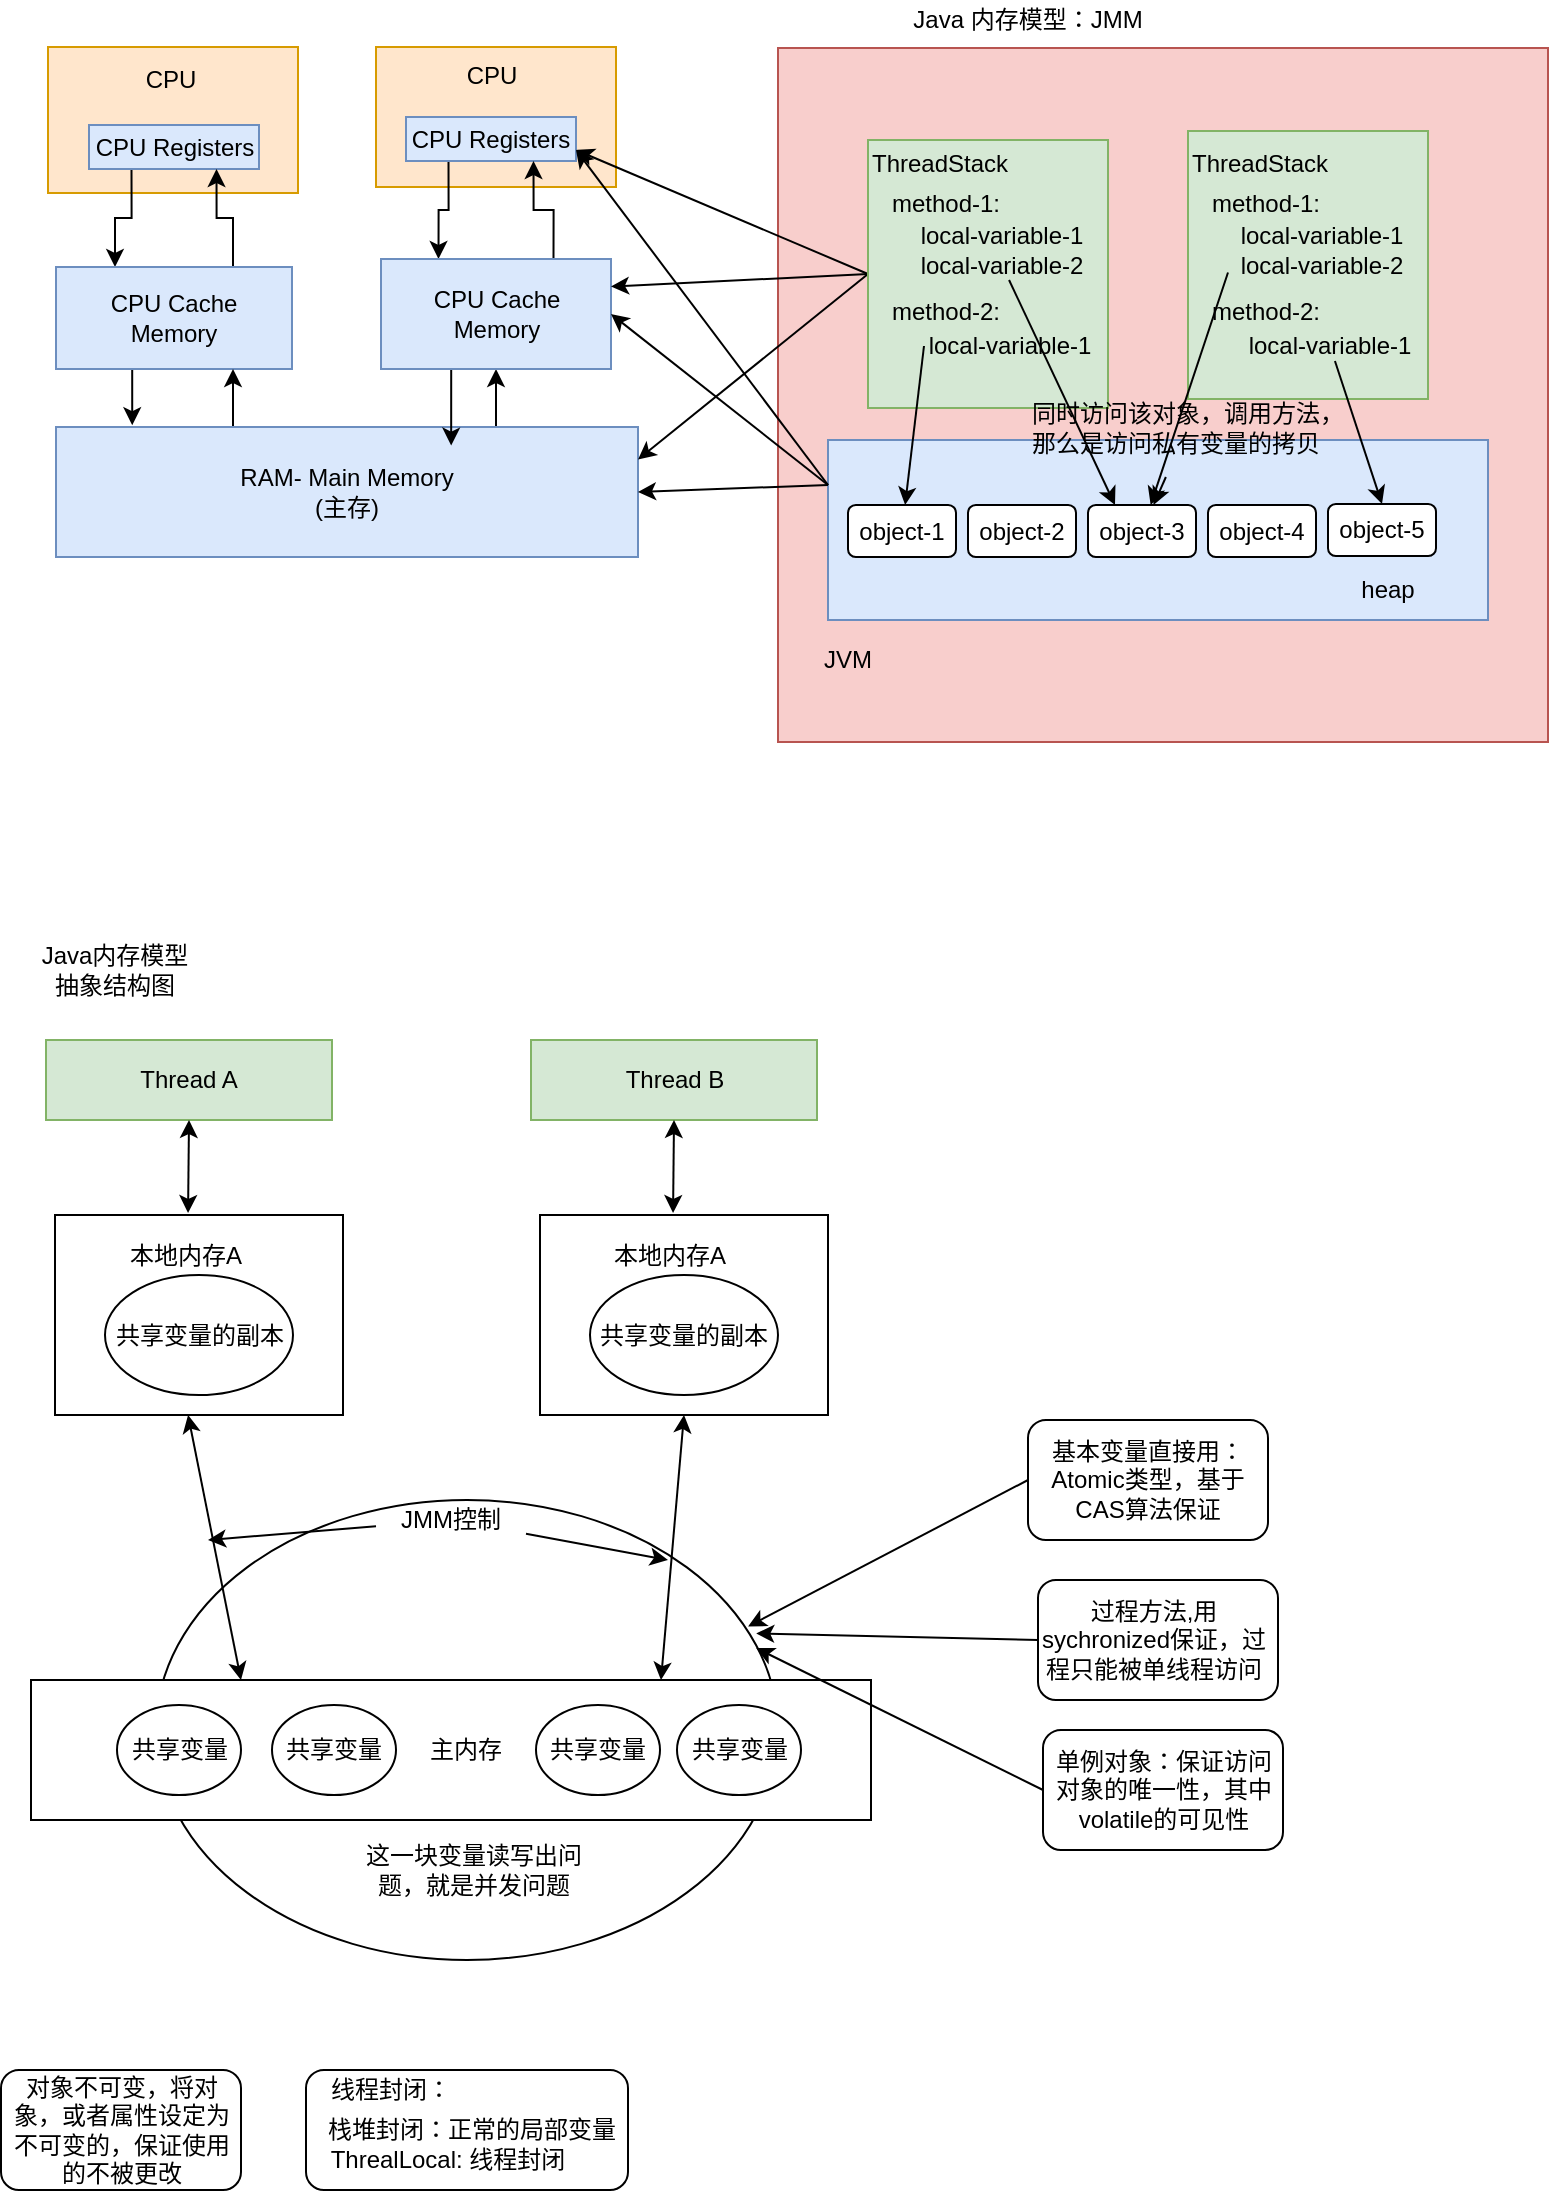 <mxfile version="13.5.4" type="device" pages="3"><diagram id="ILxC6_wEYAGkN3Qzh64Z" name="CPU和缓存"><mxGraphModel dx="1422" dy="846" grid="1" gridSize="10" guides="1" tooltips="1" connect="1" arrows="1" fold="1" page="1" pageScale="1" pageWidth="827" pageHeight="1169" math="0" shadow="0"><root><mxCell id="0"/><mxCell id="1" parent="0"/><mxCell id="q9u4zXfn57YhL3ntNb7U-37" value="" style="ellipse;whiteSpace=wrap;html=1;" parent="1" vertex="1"><mxGeometry x="114" y="760" width="311" height="230" as="geometry"/></mxCell><mxCell id="YYaNBqdhBjBN7z7zkRMa-2" value="" style="rounded=0;whiteSpace=wrap;html=1;fillColor=#f8cecc;strokeColor=#b85450;" parent="1" vertex="1"><mxGeometry x="425" y="34" width="385" height="347" as="geometry"/></mxCell><mxCell id="YYaNBqdhBjBN7z7zkRMa-3" value="" style="rounded=0;whiteSpace=wrap;html=1;fillColor=#ffe6cc;strokeColor=#d79b00;" parent="1" vertex="1"><mxGeometry x="60" y="33.5" width="125" height="73" as="geometry"/></mxCell><mxCell id="YYaNBqdhBjBN7z7zkRMa-4" value="CPU" style="text;html=1;strokeColor=none;fillColor=none;align=center;verticalAlign=middle;whiteSpace=wrap;rounded=0;direction=south;" parent="1" vertex="1"><mxGeometry x="109" y="30" width="25" height="40" as="geometry"/></mxCell><mxCell id="YYaNBqdhBjBN7z7zkRMa-5" style="edgeStyle=orthogonalEdgeStyle;rounded=0;orthogonalLoop=1;jettySize=auto;html=1;exitX=0.25;exitY=1;exitDx=0;exitDy=0;entryX=0.25;entryY=0;entryDx=0;entryDy=0;" parent="1" source="YYaNBqdhBjBN7z7zkRMa-6" target="YYaNBqdhBjBN7z7zkRMa-9" edge="1"><mxGeometry relative="1" as="geometry"/></mxCell><mxCell id="YYaNBqdhBjBN7z7zkRMa-6" value="CPU Registers" style="rounded=0;whiteSpace=wrap;html=1;fillColor=#dae8fc;strokeColor=#6c8ebf;" parent="1" vertex="1"><mxGeometry x="80.5" y="72.5" width="85" height="22" as="geometry"/></mxCell><mxCell id="YYaNBqdhBjBN7z7zkRMa-7" style="edgeStyle=orthogonalEdgeStyle;rounded=0;orthogonalLoop=1;jettySize=auto;html=1;exitX=0.75;exitY=0;exitDx=0;exitDy=0;entryX=0.75;entryY=1;entryDx=0;entryDy=0;" parent="1" source="YYaNBqdhBjBN7z7zkRMa-9" target="YYaNBqdhBjBN7z7zkRMa-6" edge="1"><mxGeometry relative="1" as="geometry"/></mxCell><mxCell id="YYaNBqdhBjBN7z7zkRMa-8" style="edgeStyle=orthogonalEdgeStyle;rounded=0;orthogonalLoop=1;jettySize=auto;html=1;exitX=0.25;exitY=1;exitDx=0;exitDy=0;entryX=0.131;entryY=-0.014;entryDx=0;entryDy=0;entryPerimeter=0;" parent="1" source="YYaNBqdhBjBN7z7zkRMa-9" target="YYaNBqdhBjBN7z7zkRMa-12" edge="1"><mxGeometry relative="1" as="geometry"/></mxCell><mxCell id="YYaNBqdhBjBN7z7zkRMa-9" value="CPU Cache&lt;br&gt;Memory" style="rounded=0;whiteSpace=wrap;html=1;fillColor=#dae8fc;strokeColor=#6c8ebf;" parent="1" vertex="1"><mxGeometry x="64" y="143.5" width="118" height="51" as="geometry"/></mxCell><mxCell id="YYaNBqdhBjBN7z7zkRMa-10" style="edgeStyle=orthogonalEdgeStyle;rounded=0;orthogonalLoop=1;jettySize=auto;html=1;exitX=0.25;exitY=0;exitDx=0;exitDy=0;entryX=0.75;entryY=1;entryDx=0;entryDy=0;" parent="1" source="YYaNBqdhBjBN7z7zkRMa-12" target="YYaNBqdhBjBN7z7zkRMa-9" edge="1"><mxGeometry relative="1" as="geometry"/></mxCell><mxCell id="YYaNBqdhBjBN7z7zkRMa-11" style="edgeStyle=orthogonalEdgeStyle;rounded=0;orthogonalLoop=1;jettySize=auto;html=1;exitX=0.75;exitY=0;exitDx=0;exitDy=0;entryX=0.5;entryY=1;entryDx=0;entryDy=0;" parent="1" source="YYaNBqdhBjBN7z7zkRMa-12" target="YYaNBqdhBjBN7z7zkRMa-19" edge="1"><mxGeometry relative="1" as="geometry"><mxPoint x="304" y="183.5" as="targetPoint"/></mxGeometry></mxCell><mxCell id="YYaNBqdhBjBN7z7zkRMa-12" value="RAM- Main Memory&lt;br&gt;(主存)" style="rounded=0;whiteSpace=wrap;html=1;fillColor=#dae8fc;strokeColor=#6c8ebf;" parent="1" vertex="1"><mxGeometry x="64" y="223.5" width="291" height="65" as="geometry"/></mxCell><mxCell id="YYaNBqdhBjBN7z7zkRMa-13" value="" style="rounded=0;whiteSpace=wrap;html=1;fillColor=#ffe6cc;strokeColor=#d79b00;" parent="1" vertex="1"><mxGeometry x="224" y="33.5" width="120" height="70" as="geometry"/></mxCell><mxCell id="YYaNBqdhBjBN7z7zkRMa-14" value="CPU" style="text;html=1;strokeColor=none;fillColor=none;align=center;verticalAlign=middle;whiteSpace=wrap;rounded=0;" parent="1" vertex="1"><mxGeometry x="261.5" y="35.5" width="40" height="25" as="geometry"/></mxCell><mxCell id="YYaNBqdhBjBN7z7zkRMa-15" style="edgeStyle=orthogonalEdgeStyle;rounded=0;orthogonalLoop=1;jettySize=auto;html=1;exitX=0.25;exitY=1;exitDx=0;exitDy=0;entryX=0.25;entryY=0;entryDx=0;entryDy=0;" parent="1" source="YYaNBqdhBjBN7z7zkRMa-16" target="YYaNBqdhBjBN7z7zkRMa-19" edge="1"><mxGeometry relative="1" as="geometry"/></mxCell><mxCell id="YYaNBqdhBjBN7z7zkRMa-16" value="CPU Registers" style="rounded=0;whiteSpace=wrap;html=1;fillColor=#dae8fc;strokeColor=#6c8ebf;" parent="1" vertex="1"><mxGeometry x="239" y="68.5" width="85" height="22" as="geometry"/></mxCell><mxCell id="YYaNBqdhBjBN7z7zkRMa-17" style="edgeStyle=orthogonalEdgeStyle;rounded=0;orthogonalLoop=1;jettySize=auto;html=1;exitX=0.75;exitY=0;exitDx=0;exitDy=0;entryX=0.75;entryY=1;entryDx=0;entryDy=0;" parent="1" source="YYaNBqdhBjBN7z7zkRMa-19" target="YYaNBqdhBjBN7z7zkRMa-16" edge="1"><mxGeometry relative="1" as="geometry"/></mxCell><mxCell id="YYaNBqdhBjBN7z7zkRMa-18" style="edgeStyle=orthogonalEdgeStyle;rounded=0;orthogonalLoop=1;jettySize=auto;html=1;exitX=0.25;exitY=1;exitDx=0;exitDy=0;entryX=0.679;entryY=0.143;entryDx=0;entryDy=0;entryPerimeter=0;" parent="1" source="YYaNBqdhBjBN7z7zkRMa-19" target="YYaNBqdhBjBN7z7zkRMa-12" edge="1"><mxGeometry relative="1" as="geometry"/></mxCell><mxCell id="YYaNBqdhBjBN7z7zkRMa-19" value="CPU Cache&lt;br&gt;Memory" style="rounded=0;whiteSpace=wrap;html=1;fillColor=#dae8fc;strokeColor=#6c8ebf;" parent="1" vertex="1"><mxGeometry x="226.5" y="139.5" width="115" height="55" as="geometry"/></mxCell><mxCell id="YYaNBqdhBjBN7z7zkRMa-21" value="" style="rounded=0;whiteSpace=wrap;html=1;fillColor=#dae8fc;strokeColor=#6c8ebf;" parent="1" vertex="1"><mxGeometry x="450" y="230" width="330" height="90" as="geometry"/></mxCell><mxCell id="YYaNBqdhBjBN7z7zkRMa-23" value="" style="endArrow=classic;html=1;exitX=0;exitY=0.5;exitDx=0;exitDy=0;entryX=1;entryY=0.75;entryDx=0;entryDy=0;" parent="1" source="YYaNBqdhBjBN7z7zkRMa-20" target="YYaNBqdhBjBN7z7zkRMa-16" edge="1"><mxGeometry width="50" height="50" relative="1" as="geometry"><mxPoint x="334" y="103.5" as="sourcePoint"/><mxPoint x="384" y="53.5" as="targetPoint"/></mxGeometry></mxCell><mxCell id="YYaNBqdhBjBN7z7zkRMa-24" value="" style="endArrow=classic;html=1;exitX=0;exitY=0.5;exitDx=0;exitDy=0;entryX=1;entryY=0.25;entryDx=0;entryDy=0;" parent="1" source="YYaNBqdhBjBN7z7zkRMa-20" target="YYaNBqdhBjBN7z7zkRMa-19" edge="1"><mxGeometry width="50" height="50" relative="1" as="geometry"><mxPoint x="344" y="203.5" as="sourcePoint"/><mxPoint x="394" y="153.5" as="targetPoint"/></mxGeometry></mxCell><mxCell id="YYaNBqdhBjBN7z7zkRMa-25" value="" style="endArrow=classic;html=1;exitX=0;exitY=0.5;exitDx=0;exitDy=0;entryX=1;entryY=0.25;entryDx=0;entryDy=0;" parent="1" source="YYaNBqdhBjBN7z7zkRMa-20" target="YYaNBqdhBjBN7z7zkRMa-12" edge="1"><mxGeometry width="50" height="50" relative="1" as="geometry"><mxPoint x="314" y="323.5" as="sourcePoint"/><mxPoint x="364" y="273.5" as="targetPoint"/></mxGeometry></mxCell><mxCell id="YYaNBqdhBjBN7z7zkRMa-26" value="" style="endArrow=classic;html=1;exitX=0;exitY=0.25;exitDx=0;exitDy=0;entryX=1;entryY=0.75;entryDx=0;entryDy=0;" parent="1" source="YYaNBqdhBjBN7z7zkRMa-21" target="YYaNBqdhBjBN7z7zkRMa-16" edge="1"><mxGeometry width="50" height="50" relative="1" as="geometry"><mxPoint x="304" y="323.5" as="sourcePoint"/><mxPoint x="354" y="273.5" as="targetPoint"/></mxGeometry></mxCell><mxCell id="YYaNBqdhBjBN7z7zkRMa-27" value="" style="endArrow=classic;html=1;exitX=0;exitY=0.25;exitDx=0;exitDy=0;entryX=1;entryY=0.5;entryDx=0;entryDy=0;" parent="1" source="YYaNBqdhBjBN7z7zkRMa-21" target="YYaNBqdhBjBN7z7zkRMa-19" edge="1"><mxGeometry width="50" height="50" relative="1" as="geometry"><mxPoint x="314" y="353.5" as="sourcePoint"/><mxPoint x="364" y="303.5" as="targetPoint"/></mxGeometry></mxCell><mxCell id="YYaNBqdhBjBN7z7zkRMa-28" value="" style="endArrow=classic;html=1;exitX=0;exitY=0.25;exitDx=0;exitDy=0;entryX=1;entryY=0.5;entryDx=0;entryDy=0;" parent="1" source="YYaNBqdhBjBN7z7zkRMa-21" target="YYaNBqdhBjBN7z7zkRMa-12" edge="1"><mxGeometry width="50" height="50" relative="1" as="geometry"><mxPoint x="354" y="343.5" as="sourcePoint"/><mxPoint x="404" y="293.5" as="targetPoint"/></mxGeometry></mxCell><mxCell id="YYaNBqdhBjBN7z7zkRMa-29" value="JVM" style="text;html=1;strokeColor=none;fillColor=none;align=center;verticalAlign=middle;whiteSpace=wrap;rounded=0;" parent="1" vertex="1"><mxGeometry x="440" y="330" width="40" height="20" as="geometry"/></mxCell><mxCell id="YYaNBqdhBjBN7z7zkRMa-30" value="Thread A" style="rounded=0;whiteSpace=wrap;html=1;fillColor=#d5e8d4;strokeColor=#82b366;" parent="1" vertex="1"><mxGeometry x="59" y="530" width="143" height="40" as="geometry"/></mxCell><mxCell id="YYaNBqdhBjBN7z7zkRMa-31" value="" style="rounded=0;whiteSpace=wrap;html=1;" parent="1" vertex="1"><mxGeometry x="63.5" y="617.5" width="144" height="100" as="geometry"/></mxCell><mxCell id="YYaNBqdhBjBN7z7zkRMa-32" value="本地内存A" style="text;html=1;strokeColor=none;fillColor=none;align=center;verticalAlign=middle;whiteSpace=wrap;rounded=0;" parent="1" vertex="1"><mxGeometry x="92.5" y="627.5" width="72" height="20" as="geometry"/></mxCell><mxCell id="YYaNBqdhBjBN7z7zkRMa-33" style="edgeStyle=orthogonalEdgeStyle;rounded=0;orthogonalLoop=1;jettySize=auto;html=1;exitX=0.5;exitY=1;exitDx=0;exitDy=0;" parent="1" source="YYaNBqdhBjBN7z7zkRMa-32" target="YYaNBqdhBjBN7z7zkRMa-32" edge="1"><mxGeometry relative="1" as="geometry"/></mxCell><mxCell id="YYaNBqdhBjBN7z7zkRMa-34" value="共享变量的副本" style="ellipse;whiteSpace=wrap;html=1;" parent="1" vertex="1"><mxGeometry x="88.5" y="647.5" width="94" height="60" as="geometry"/></mxCell><mxCell id="YYaNBqdhBjBN7z7zkRMa-35" value="" style="rounded=0;whiteSpace=wrap;html=1;" parent="1" vertex="1"><mxGeometry x="51.5" y="850" width="420" height="70" as="geometry"/></mxCell><mxCell id="YYaNBqdhBjBN7z7zkRMa-36" value="共享变量" style="ellipse;whiteSpace=wrap;html=1;" parent="1" vertex="1"><mxGeometry x="94.5" y="862.5" width="62" height="45" as="geometry"/></mxCell><mxCell id="YYaNBqdhBjBN7z7zkRMa-37" value="共享变量" style="ellipse;whiteSpace=wrap;html=1;" parent="1" vertex="1"><mxGeometry x="172" y="862.5" width="62" height="45" as="geometry"/></mxCell><mxCell id="YYaNBqdhBjBN7z7zkRMa-38" value="共享变量" style="ellipse;whiteSpace=wrap;html=1;" parent="1" vertex="1"><mxGeometry x="304" y="862.5" width="62" height="45" as="geometry"/></mxCell><mxCell id="YYaNBqdhBjBN7z7zkRMa-39" value="共享变量" style="ellipse;whiteSpace=wrap;html=1;" parent="1" vertex="1"><mxGeometry x="374.5" y="862.5" width="62" height="45" as="geometry"/></mxCell><mxCell id="YYaNBqdhBjBN7z7zkRMa-40" value="" style="endArrow=classic;startArrow=classic;html=1;entryX=0.5;entryY=1;entryDx=0;entryDy=0;exitX=0.462;exitY=-0.01;exitDx=0;exitDy=0;exitPerimeter=0;" parent="1" source="YYaNBqdhBjBN7z7zkRMa-31" target="YYaNBqdhBjBN7z7zkRMa-30" edge="1"><mxGeometry width="50" height="50" relative="1" as="geometry"><mxPoint x="94" y="627.5" as="sourcePoint"/><mxPoint x="144" y="577.5" as="targetPoint"/></mxGeometry></mxCell><mxCell id="YYaNBqdhBjBN7z7zkRMa-41" value="" style="endArrow=classic;startArrow=classic;html=1;entryX=0.462;entryY=1;entryDx=0;entryDy=0;entryPerimeter=0;exitX=0.25;exitY=0;exitDx=0;exitDy=0;" parent="1" source="YYaNBqdhBjBN7z7zkRMa-35" target="YYaNBqdhBjBN7z7zkRMa-31" edge="1"><mxGeometry width="50" height="50" relative="1" as="geometry"><mxPoint x="84" y="787.5" as="sourcePoint"/><mxPoint x="134" y="737.5" as="targetPoint"/></mxGeometry></mxCell><mxCell id="YYaNBqdhBjBN7z7zkRMa-42" value="Thread B" style="rounded=0;whiteSpace=wrap;html=1;fillColor=#d5e8d4;strokeColor=#82b366;" parent="1" vertex="1"><mxGeometry x="301.5" y="530" width="143" height="40" as="geometry"/></mxCell><mxCell id="YYaNBqdhBjBN7z7zkRMa-43" value="" style="rounded=0;whiteSpace=wrap;html=1;" parent="1" vertex="1"><mxGeometry x="306" y="617.5" width="144" height="100" as="geometry"/></mxCell><mxCell id="YYaNBqdhBjBN7z7zkRMa-44" value="本地内存A" style="text;html=1;strokeColor=none;fillColor=none;align=center;verticalAlign=middle;whiteSpace=wrap;rounded=0;" parent="1" vertex="1"><mxGeometry x="335" y="627.5" width="72" height="20" as="geometry"/></mxCell><mxCell id="YYaNBqdhBjBN7z7zkRMa-45" style="edgeStyle=orthogonalEdgeStyle;rounded=0;orthogonalLoop=1;jettySize=auto;html=1;exitX=0.5;exitY=1;exitDx=0;exitDy=0;" parent="1" source="YYaNBqdhBjBN7z7zkRMa-44" target="YYaNBqdhBjBN7z7zkRMa-44" edge="1"><mxGeometry relative="1" as="geometry"/></mxCell><mxCell id="YYaNBqdhBjBN7z7zkRMa-46" value="共享变量的副本" style="ellipse;whiteSpace=wrap;html=1;" parent="1" vertex="1"><mxGeometry x="331" y="647.5" width="94" height="60" as="geometry"/></mxCell><mxCell id="YYaNBqdhBjBN7z7zkRMa-47" value="" style="endArrow=classic;startArrow=classic;html=1;entryX=0.5;entryY=1;entryDx=0;entryDy=0;exitX=0.462;exitY=-0.01;exitDx=0;exitDy=0;exitPerimeter=0;" parent="1" source="YYaNBqdhBjBN7z7zkRMa-43" target="YYaNBqdhBjBN7z7zkRMa-42" edge="1"><mxGeometry width="50" height="50" relative="1" as="geometry"><mxPoint x="336.5" y="627.5" as="sourcePoint"/><mxPoint x="386.5" y="577.5" as="targetPoint"/></mxGeometry></mxCell><mxCell id="YYaNBqdhBjBN7z7zkRMa-48" value="" style="endArrow=classic;startArrow=classic;html=1;entryX=0.5;entryY=1;entryDx=0;entryDy=0;exitX=0.75;exitY=0;exitDx=0;exitDy=0;" parent="1" source="YYaNBqdhBjBN7z7zkRMa-35" target="YYaNBqdhBjBN7z7zkRMa-43" edge="1"><mxGeometry width="50" height="50" relative="1" as="geometry"><mxPoint x="364" y="757.5" as="sourcePoint"/><mxPoint x="414" y="707.5" as="targetPoint"/></mxGeometry></mxCell><mxCell id="q9u4zXfn57YhL3ntNb7U-34" style="edgeStyle=none;rounded=0;orthogonalLoop=1;jettySize=auto;html=1;" parent="1" source="YYaNBqdhBjBN7z7zkRMa-51" edge="1"><mxGeometry relative="1" as="geometry"><mxPoint x="140" y="780" as="targetPoint"/></mxGeometry></mxCell><mxCell id="q9u4zXfn57YhL3ntNb7U-35" style="edgeStyle=none;rounded=0;orthogonalLoop=1;jettySize=auto;html=1;" parent="1" source="YYaNBqdhBjBN7z7zkRMa-51" edge="1"><mxGeometry relative="1" as="geometry"><mxPoint x="370" y="790" as="targetPoint"/></mxGeometry></mxCell><mxCell id="YYaNBqdhBjBN7z7zkRMa-51" value="JMM控制" style="text;html=1;strokeColor=none;fillColor=none;align=center;verticalAlign=middle;whiteSpace=wrap;rounded=0;" parent="1" vertex="1"><mxGeometry x="224" y="760" width="75" height="20" as="geometry"/></mxCell><mxCell id="YYaNBqdhBjBN7z7zkRMa-52" value="主内存" style="text;html=1;strokeColor=none;fillColor=none;align=center;verticalAlign=middle;whiteSpace=wrap;rounded=0;" parent="1" vertex="1"><mxGeometry x="249" y="875" width="40" height="20" as="geometry"/></mxCell><mxCell id="q9u4zXfn57YhL3ntNb7U-8" value="object-1" style="rounded=1;whiteSpace=wrap;html=1;" parent="1" vertex="1"><mxGeometry x="460" y="262.5" width="54" height="26" as="geometry"/></mxCell><mxCell id="q9u4zXfn57YhL3ntNb7U-9" value="heap" style="text;html=1;strokeColor=none;fillColor=none;align=center;verticalAlign=middle;whiteSpace=wrap;rounded=0;" parent="1" vertex="1"><mxGeometry x="710" y="300" width="40" height="10" as="geometry"/></mxCell><mxCell id="q9u4zXfn57YhL3ntNb7U-10" value="object-2" style="rounded=1;whiteSpace=wrap;html=1;" parent="1" vertex="1"><mxGeometry x="520" y="262.5" width="54" height="26" as="geometry"/></mxCell><mxCell id="q9u4zXfn57YhL3ntNb7U-11" value="object-3" style="rounded=1;whiteSpace=wrap;html=1;" parent="1" vertex="1"><mxGeometry x="580" y="262.5" width="54" height="26" as="geometry"/></mxCell><mxCell id="q9u4zXfn57YhL3ntNb7U-12" value="object-4" style="rounded=1;whiteSpace=wrap;html=1;" parent="1" vertex="1"><mxGeometry x="640" y="262.5" width="54" height="26" as="geometry"/></mxCell><mxCell id="q9u4zXfn57YhL3ntNb7U-21" value="" style="group" parent="1" vertex="1" connectable="0"><mxGeometry x="470" y="80" width="270" height="181" as="geometry"/></mxCell><mxCell id="YYaNBqdhBjBN7z7zkRMa-20" value="" style="rounded=0;whiteSpace=wrap;html=1;fillColor=#d5e8d4;strokeColor=#82b366;" parent="q9u4zXfn57YhL3ntNb7U-21" vertex="1"><mxGeometry width="120" height="134" as="geometry"/></mxCell><mxCell id="q9u4zXfn57YhL3ntNb7U-1" value="ThreadStack" style="text;html=1;strokeColor=none;fillColor=none;align=center;verticalAlign=middle;whiteSpace=wrap;rounded=0;" parent="q9u4zXfn57YhL3ntNb7U-21" vertex="1"><mxGeometry x="16" y="1.5" width="40" height="20" as="geometry"/></mxCell><mxCell id="q9u4zXfn57YhL3ntNb7U-2" value="method-1:" style="text;html=1;strokeColor=none;fillColor=none;align=center;verticalAlign=middle;whiteSpace=wrap;rounded=0;" parent="q9u4zXfn57YhL3ntNb7U-21" vertex="1"><mxGeometry x="6" y="21.5" width="66" height="20" as="geometry"/></mxCell><mxCell id="q9u4zXfn57YhL3ntNb7U-3" value="local-variable-1" style="text;html=1;strokeColor=none;fillColor=none;align=center;verticalAlign=middle;whiteSpace=wrap;rounded=0;" parent="q9u4zXfn57YhL3ntNb7U-21" vertex="1"><mxGeometry x="24" y="40" width="86" height="15" as="geometry"/></mxCell><mxCell id="q9u4zXfn57YhL3ntNb7U-4" value="local-variable-2" style="text;html=1;strokeColor=none;fillColor=none;align=center;verticalAlign=middle;whiteSpace=wrap;rounded=0;" parent="q9u4zXfn57YhL3ntNb7U-21" vertex="1"><mxGeometry x="20" y="55" width="94" height="15" as="geometry"/></mxCell><mxCell id="q9u4zXfn57YhL3ntNb7U-6" value="method-2:" style="text;html=1;strokeColor=none;fillColor=none;align=center;verticalAlign=middle;whiteSpace=wrap;rounded=0;" parent="q9u4zXfn57YhL3ntNb7U-21" vertex="1"><mxGeometry x="6" y="75.5" width="66" height="20" as="geometry"/></mxCell><mxCell id="q9u4zXfn57YhL3ntNb7U-7" value="local-variable-1" style="text;html=1;strokeColor=none;fillColor=none;align=center;verticalAlign=middle;whiteSpace=wrap;rounded=0;" parent="q9u4zXfn57YhL3ntNb7U-21" vertex="1"><mxGeometry x="28" y="95.5" width="86" height="15" as="geometry"/></mxCell><mxCell id="q9u4zXfn57YhL3ntNb7U-22" value="" style="group" parent="1" vertex="1" connectable="0"><mxGeometry x="630" y="80" width="120" height="134" as="geometry"/></mxCell><mxCell id="q9u4zXfn57YhL3ntNb7U-14" value="" style="rounded=0;whiteSpace=wrap;html=1;fillColor=#d5e8d4;strokeColor=#82b366;" parent="q9u4zXfn57YhL3ntNb7U-22" vertex="1"><mxGeometry y="-4.5" width="120" height="134" as="geometry"/></mxCell><mxCell id="q9u4zXfn57YhL3ntNb7U-15" value="ThreadStack" style="text;html=1;strokeColor=none;fillColor=none;align=center;verticalAlign=middle;whiteSpace=wrap;rounded=0;" parent="q9u4zXfn57YhL3ntNb7U-22" vertex="1"><mxGeometry x="16" y="1.5" width="40" height="20" as="geometry"/></mxCell><mxCell id="q9u4zXfn57YhL3ntNb7U-16" value="method-1:" style="text;html=1;strokeColor=none;fillColor=none;align=center;verticalAlign=middle;whiteSpace=wrap;rounded=0;" parent="q9u4zXfn57YhL3ntNb7U-22" vertex="1"><mxGeometry x="6" y="21.5" width="66" height="20" as="geometry"/></mxCell><mxCell id="q9u4zXfn57YhL3ntNb7U-17" value="local-variable-1" style="text;html=1;strokeColor=none;fillColor=none;align=center;verticalAlign=middle;whiteSpace=wrap;rounded=0;" parent="q9u4zXfn57YhL3ntNb7U-22" vertex="1"><mxGeometry x="24" y="40" width="86" height="15" as="geometry"/></mxCell><mxCell id="q9u4zXfn57YhL3ntNb7U-18" value="local-variable-2" style="text;html=1;strokeColor=none;fillColor=none;align=center;verticalAlign=middle;whiteSpace=wrap;rounded=0;" parent="q9u4zXfn57YhL3ntNb7U-22" vertex="1"><mxGeometry x="20" y="55" width="94" height="15" as="geometry"/></mxCell><mxCell id="q9u4zXfn57YhL3ntNb7U-19" value="method-2:" style="text;html=1;strokeColor=none;fillColor=none;align=center;verticalAlign=middle;whiteSpace=wrap;rounded=0;" parent="q9u4zXfn57YhL3ntNb7U-22" vertex="1"><mxGeometry x="6" y="75.5" width="66" height="20" as="geometry"/></mxCell><mxCell id="q9u4zXfn57YhL3ntNb7U-20" value="local-variable-1" style="text;html=1;strokeColor=none;fillColor=none;align=center;verticalAlign=middle;whiteSpace=wrap;rounded=0;" parent="q9u4zXfn57YhL3ntNb7U-22" vertex="1"><mxGeometry x="28" y="95.5" width="86" height="15" as="geometry"/></mxCell><mxCell id="q9u4zXfn57YhL3ntNb7U-23" style="rounded=0;orthogonalLoop=1;jettySize=auto;html=1;exitX=0;exitY=0.5;exitDx=0;exitDy=0;" parent="1" source="q9u4zXfn57YhL3ntNb7U-7" target="q9u4zXfn57YhL3ntNb7U-8" edge="1"><mxGeometry relative="1" as="geometry"/></mxCell><mxCell id="q9u4zXfn57YhL3ntNb7U-24" style="edgeStyle=none;rounded=0;orthogonalLoop=1;jettySize=auto;html=1;exitX=0;exitY=0.75;exitDx=0;exitDy=0;" parent="1" source="q9u4zXfn57YhL3ntNb7U-18" target="q9u4zXfn57YhL3ntNb7U-11" edge="1"><mxGeometry relative="1" as="geometry"/></mxCell><mxCell id="q9u4zXfn57YhL3ntNb7U-25" value="object-5" style="rounded=1;whiteSpace=wrap;html=1;" parent="1" vertex="1"><mxGeometry x="700" y="262" width="54" height="26" as="geometry"/></mxCell><mxCell id="q9u4zXfn57YhL3ntNb7U-26" style="edgeStyle=none;rounded=0;orthogonalLoop=1;jettySize=auto;html=1;entryX=0.5;entryY=0;entryDx=0;entryDy=0;" parent="1" source="q9u4zXfn57YhL3ntNb7U-20" target="q9u4zXfn57YhL3ntNb7U-25" edge="1"><mxGeometry relative="1" as="geometry"/></mxCell><mxCell id="q9u4zXfn57YhL3ntNb7U-28" style="edgeStyle=none;rounded=0;orthogonalLoop=1;jettySize=auto;html=1;" parent="1" source="q9u4zXfn57YhL3ntNb7U-29" target="q9u4zXfn57YhL3ntNb7U-11" edge="1"><mxGeometry relative="1" as="geometry"/></mxCell><mxCell id="q9u4zXfn57YhL3ntNb7U-30" style="edgeStyle=none;rounded=0;orthogonalLoop=1;jettySize=auto;html=1;entryX=0.25;entryY=0;entryDx=0;entryDy=0;" parent="1" source="q9u4zXfn57YhL3ntNb7U-4" target="q9u4zXfn57YhL3ntNb7U-11" edge="1"><mxGeometry relative="1" as="geometry"><mxPoint x="540.947" y="150" as="sourcePoint"/><mxPoint x="600.158" y="262.5" as="targetPoint"/></mxGeometry></mxCell><mxCell id="q9u4zXfn57YhL3ntNb7U-29" value="&lt;font style=&quot;font-size: 12px&quot;&gt;同时访问该对象，调用方法，那么是访问私有变量的拷贝&lt;/font&gt;" style="text;html=1;strokeColor=none;fillColor=none;align=left;verticalAlign=middle;whiteSpace=wrap;rounded=0;" parent="1" vertex="1"><mxGeometry x="550" y="198.5" width="160" height="50" as="geometry"/></mxCell><mxCell id="q9u4zXfn57YhL3ntNb7U-31" value="Java 内存模型：JMM" style="text;html=1;strokeColor=none;fillColor=none;align=center;verticalAlign=middle;whiteSpace=wrap;rounded=0;" parent="1" vertex="1"><mxGeometry x="480" y="10" width="140" height="20" as="geometry"/></mxCell><mxCell id="q9u4zXfn57YhL3ntNb7U-32" value="Java内存模型抽象结构图" style="text;html=1;strokeColor=none;fillColor=none;align=center;verticalAlign=middle;whiteSpace=wrap;rounded=0;" parent="1" vertex="1"><mxGeometry x="50.5" y="480" width="85" height="30" as="geometry"/></mxCell><mxCell id="q9u4zXfn57YhL3ntNb7U-38" value="这一块变量读写出问题，就是并发问题" style="text;html=1;strokeColor=none;fillColor=none;align=center;verticalAlign=middle;whiteSpace=wrap;rounded=0;" parent="1" vertex="1"><mxGeometry x="215" y="930" width="116" height="30" as="geometry"/></mxCell><mxCell id="q9u4zXfn57YhL3ntNb7U-52" style="edgeStyle=none;rounded=0;orthogonalLoop=1;jettySize=auto;html=1;exitX=0;exitY=0.5;exitDx=0;exitDy=0;entryX=0.965;entryY=0.322;entryDx=0;entryDy=0;entryPerimeter=0;" parent="1" source="q9u4zXfn57YhL3ntNb7U-45" target="q9u4zXfn57YhL3ntNb7U-37" edge="1"><mxGeometry relative="1" as="geometry"/></mxCell><mxCell id="q9u4zXfn57YhL3ntNb7U-45" value="单例对象：保证访问对象的唯一性，其中volatile的可见性" style="rounded=1;whiteSpace=wrap;html=1;" parent="1" vertex="1"><mxGeometry x="557.5" y="875" width="120" height="60" as="geometry"/></mxCell><mxCell id="q9u4zXfn57YhL3ntNb7U-46" value="" style="group" parent="1" vertex="1" connectable="0"><mxGeometry x="550" y="720" width="120" height="60" as="geometry"/></mxCell><mxCell id="q9u4zXfn57YhL3ntNb7U-41" value="" style="rounded=1;whiteSpace=wrap;html=1;" parent="q9u4zXfn57YhL3ntNb7U-46" vertex="1"><mxGeometry width="120" height="60" as="geometry"/></mxCell><mxCell id="q9u4zXfn57YhL3ntNb7U-42" value="基本变量直接用：Atomic类型，基于CAS算法保证" style="text;html=1;strokeColor=none;fillColor=none;align=center;verticalAlign=middle;whiteSpace=wrap;rounded=0;" parent="q9u4zXfn57YhL3ntNb7U-46" vertex="1"><mxGeometry x="10" y="9" width="100" height="42" as="geometry"/></mxCell><mxCell id="q9u4zXfn57YhL3ntNb7U-47" value="" style="group" parent="1" vertex="1" connectable="0"><mxGeometry x="555" y="800" width="120" height="60" as="geometry"/></mxCell><mxCell id="q9u4zXfn57YhL3ntNb7U-43" value="" style="rounded=1;whiteSpace=wrap;html=1;" parent="q9u4zXfn57YhL3ntNb7U-47" vertex="1"><mxGeometry width="120" height="60" as="geometry"/></mxCell><mxCell id="q9u4zXfn57YhL3ntNb7U-44" value="过程方法,用sychronized保证，过程只能被单线程访问" style="text;html=1;strokeColor=none;fillColor=none;align=center;verticalAlign=middle;whiteSpace=wrap;rounded=0;" parent="q9u4zXfn57YhL3ntNb7U-47" vertex="1"><mxGeometry y="15" width="116" height="30" as="geometry"/></mxCell><mxCell id="q9u4zXfn57YhL3ntNb7U-50" style="edgeStyle=none;rounded=0;orthogonalLoop=1;jettySize=auto;html=1;exitX=0;exitY=0.5;exitDx=0;exitDy=0;entryX=0.952;entryY=0.275;entryDx=0;entryDy=0;entryPerimeter=0;" parent="1" source="q9u4zXfn57YhL3ntNb7U-41" target="q9u4zXfn57YhL3ntNb7U-37" edge="1"><mxGeometry relative="1" as="geometry"/></mxCell><mxCell id="q9u4zXfn57YhL3ntNb7U-51" style="edgeStyle=none;rounded=0;orthogonalLoop=1;jettySize=auto;html=1;exitX=0;exitY=0.5;exitDx=0;exitDy=0;entryX=0.965;entryY=0.29;entryDx=0;entryDy=0;entryPerimeter=0;" parent="1" source="q9u4zXfn57YhL3ntNb7U-44" target="q9u4zXfn57YhL3ntNb7U-37" edge="1"><mxGeometry relative="1" as="geometry"/></mxCell><mxCell id="q9u4zXfn57YhL3ntNb7U-53" value="对象不可变，将对象，或者属性设定为不可变的，保证使用的不被更改" style="rounded=1;whiteSpace=wrap;html=1;" parent="1" vertex="1"><mxGeometry x="36.5" y="1045" width="120" height="60" as="geometry"/></mxCell><mxCell id="q9u4zXfn57YhL3ntNb7U-54" value="" style="rounded=1;whiteSpace=wrap;html=1;" parent="1" vertex="1"><mxGeometry x="189" y="1045" width="161" height="60" as="geometry"/></mxCell><mxCell id="q9u4zXfn57YhL3ntNb7U-55" value="线程封闭：" style="text;html=1;strokeColor=none;fillColor=none;align=center;verticalAlign=middle;whiteSpace=wrap;rounded=0;" parent="1" vertex="1"><mxGeometry x="198" y="1050" width="67" height="10" as="geometry"/></mxCell><mxCell id="q9u4zXfn57YhL3ntNb7U-56" value="栈堆封闭：正常的局部变量" style="text;html=1;strokeColor=none;fillColor=none;align=center;verticalAlign=middle;whiteSpace=wrap;rounded=0;" parent="1" vertex="1"><mxGeometry x="199" y="1065" width="146" height="20" as="geometry"/></mxCell><mxCell id="q9u4zXfn57YhL3ntNb7U-57" value="ThrealLocal: 线程封闭" style="text;html=1;strokeColor=none;fillColor=none;align=center;verticalAlign=middle;whiteSpace=wrap;rounded=0;" parent="1" vertex="1"><mxGeometry x="194.5" y="1085" width="130" height="10" as="geometry"/></mxCell></root></mxGraphModel></diagram><diagram id="PNvWoTVO5A2KAkMdWKjw" name="Page-2"><mxGraphModel dx="1422" dy="-323" grid="1" gridSize="10" guides="1" tooltips="1" connect="1" arrows="1" fold="1" page="1" pageScale="1" pageWidth="827" pageHeight="1169" math="0" shadow="0"><root><mxCell id="PeQlOYz2bRJARWZ1tdeL-0"/><mxCell id="PeQlOYz2bRJARWZ1tdeL-1" parent="PeQlOYz2bRJARWZ1tdeL-0"/><mxCell id="rM_7FHkH0u_7D51nXFv9-0" value="" style="rounded=0;whiteSpace=wrap;html=1;" parent="PeQlOYz2bRJARWZ1tdeL-1" vertex="1"><mxGeometry x="50" y="1680" width="680" height="270" as="geometry"/></mxCell><mxCell id="rM_7FHkH0u_7D51nXFv9-1" value="&lt;h1&gt;lock（锁定）&lt;/h1&gt;&lt;p&gt;作用于主内存的变量，把一个变量标识为一条线程独占的状态&lt;/p&gt;" style="text;html=1;strokeColor=none;fillColor=none;spacing=5;spacingTop=-20;whiteSpace=wrap;overflow=hidden;rounded=0;" parent="PeQlOYz2bRJARWZ1tdeL-1" vertex="1"><mxGeometry x="60" y="1210" width="334" height="70" as="geometry"/></mxCell><mxCell id="rM_7FHkH0u_7D51nXFv9-2" value="&lt;h1&gt;unlock（解锁）&lt;/h1&gt;&lt;p&gt;作用于主内存的变量，把一个变量标识释放的状态&lt;/p&gt;" style="text;html=1;strokeColor=none;fillColor=none;spacing=5;spacingTop=-20;whiteSpace=wrap;overflow=hidden;rounded=0;" parent="PeQlOYz2bRJARWZ1tdeL-1" vertex="1"><mxGeometry x="60" y="1290" width="334" height="70" as="geometry"/></mxCell><mxCell id="rM_7FHkH0u_7D51nXFv9-3" value="&lt;h1&gt;read（读取）&lt;/h1&gt;&lt;p&gt;作用于主内存的变量，把一个变量从主内存传输到线程的工作内存中，以便load动作使用&lt;/p&gt;" style="text;html=1;strokeColor=none;fillColor=none;spacing=5;spacingTop=-20;whiteSpace=wrap;overflow=hidden;rounded=0;" parent="PeQlOYz2bRJARWZ1tdeL-1" vertex="1"><mxGeometry x="60" y="1400" width="334" height="80" as="geometry"/></mxCell><mxCell id="rM_7FHkH0u_7D51nXFv9-4" value="&lt;h1&gt;load（载入）&lt;/h1&gt;&lt;p&gt;作用于工作内存的变量，把一个read传输的变量值放入到工作内存的变量副本中&lt;/p&gt;" style="text;html=1;strokeColor=none;fillColor=none;spacing=5;spacingTop=-20;whiteSpace=wrap;overflow=hidden;rounded=0;" parent="PeQlOYz2bRJARWZ1tdeL-1" vertex="1"><mxGeometry x="63" y="1500" width="334" height="80" as="geometry"/></mxCell><mxCell id="rM_7FHkH0u_7D51nXFv9-5" value="&lt;h1&gt;use（使用）&lt;/h1&gt;&lt;p&gt;作用与工作内存的变量，把工作内存中的一个变量值传递个执行引擎&lt;/p&gt;" style="text;html=1;strokeColor=none;fillColor=none;spacing=5;spacingTop=-20;whiteSpace=wrap;overflow=hidden;rounded=0;" parent="PeQlOYz2bRJARWZ1tdeL-1" vertex="1"><mxGeometry x="421" y="1200" width="334" height="80" as="geometry"/></mxCell><mxCell id="rM_7FHkH0u_7D51nXFv9-6" value="&lt;h1&gt;assig（赋值）&lt;/h1&gt;&lt;p&gt;作用与工作内存的变量，把它一个冲执行引擎接受到的值赋值给工作内存的变量&lt;/p&gt;" style="text;html=1;strokeColor=none;fillColor=none;spacing=5;spacingTop=-20;whiteSpace=wrap;overflow=hidden;rounded=0;" parent="PeQlOYz2bRJARWZ1tdeL-1" vertex="1"><mxGeometry x="421" y="1290" width="334" height="90" as="geometry"/></mxCell><mxCell id="rM_7FHkH0u_7D51nXFv9-7" value="&lt;h1&gt;store（存储）&lt;/h1&gt;&lt;p&gt;作用与工作内存的变量，把工作内存中的一个变量之传送到主内存中，以便随后的write的操作&lt;br&gt;&lt;/p&gt;" style="text;html=1;strokeColor=none;fillColor=none;spacing=5;spacingTop=-20;whiteSpace=wrap;overflow=hidden;rounded=0;" parent="PeQlOYz2bRJARWZ1tdeL-1" vertex="1"><mxGeometry x="421" y="1400" width="334" height="80" as="geometry"/></mxCell><mxCell id="rM_7FHkH0u_7D51nXFv9-8" value="&lt;h1&gt;write（写入）&lt;/h1&gt;&lt;p&gt;作用与主内存变量，把store操作从工作内存中的一个变量的值传递到主内存的变量中&lt;/p&gt;" style="text;html=1;strokeColor=none;fillColor=none;spacing=5;spacingTop=-20;whiteSpace=wrap;overflow=hidden;rounded=0;" parent="PeQlOYz2bRJARWZ1tdeL-1" vertex="1"><mxGeometry x="424" y="1500" width="334" height="80" as="geometry"/></mxCell><mxCell id="rM_7FHkH0u_7D51nXFv9-9" value="主内存" style="rounded=1;whiteSpace=wrap;html=1;fillColor=#dae8fc;strokeColor=#6c8ebf;" parent="PeQlOYz2bRJARWZ1tdeL-1" vertex="1"><mxGeometry x="59" y="1790" width="120" height="60" as="geometry"/></mxCell><mxCell id="rM_7FHkH0u_7D51nXFv9-10" value="save/load" style="rounded=1;whiteSpace=wrap;html=1;fillColor=#dae8fc;strokeColor=#6c8ebf;" parent="PeQlOYz2bRJARWZ1tdeL-1" vertex="1"><mxGeometry x="228.5" y="1790" width="120" height="60" as="geometry"/></mxCell><mxCell id="rM_7FHkH0u_7D51nXFv9-11" value="" style="edgeStyle=orthogonalEdgeStyle;rounded=0;orthogonalLoop=1;jettySize=auto;html=1;" parent="PeQlOYz2bRJARWZ1tdeL-1" source="rM_7FHkH0u_7D51nXFv9-12" target="rM_7FHkH0u_7D51nXFv9-13" edge="1"><mxGeometry relative="1" as="geometry"/></mxCell><mxCell id="rM_7FHkH0u_7D51nXFv9-12" value="工作内存" style="rounded=1;whiteSpace=wrap;html=1;fillColor=#d5e8d4;strokeColor=#82b366;" parent="PeQlOYz2bRJARWZ1tdeL-1" vertex="1"><mxGeometry x="440" y="1730" width="96" height="40" as="geometry"/></mxCell><mxCell id="rM_7FHkH0u_7D51nXFv9-13" value="Java线程" style="rounded=1;whiteSpace=wrap;html=1;fillColor=#d5e8d4;strokeColor=#82b366;" parent="PeQlOYz2bRJARWZ1tdeL-1" vertex="1"><mxGeometry x="616" y="1730" width="96" height="40" as="geometry"/></mxCell><mxCell id="rM_7FHkH0u_7D51nXFv9-14" style="edgeStyle=orthogonalEdgeStyle;rounded=0;orthogonalLoop=1;jettySize=auto;html=1;exitX=1;exitY=0.5;exitDx=0;exitDy=0;entryX=0;entryY=0.5;entryDx=0;entryDy=0;" parent="PeQlOYz2bRJARWZ1tdeL-1" source="rM_7FHkH0u_7D51nXFv9-15" target="rM_7FHkH0u_7D51nXFv9-23" edge="1"><mxGeometry relative="1" as="geometry"/></mxCell><mxCell id="rM_7FHkH0u_7D51nXFv9-15" value="工作内存" style="rounded=1;whiteSpace=wrap;html=1;fillColor=#d5e8d4;strokeColor=#82b366;" parent="PeQlOYz2bRJARWZ1tdeL-1" vertex="1"><mxGeometry x="440" y="1850" width="96" height="40" as="geometry"/></mxCell><mxCell id="rM_7FHkH0u_7D51nXFv9-16" style="edgeStyle=orthogonalEdgeStyle;rounded=0;orthogonalLoop=1;jettySize=auto;html=1;exitX=1;exitY=0.5;exitDx=0;exitDy=0;entryX=0;entryY=0.5;entryDx=0;entryDy=0;" parent="PeQlOYz2bRJARWZ1tdeL-1" source="rM_7FHkH0u_7D51nXFv9-17" target="rM_7FHkH0u_7D51nXFv9-22" edge="1"><mxGeometry relative="1" as="geometry"/></mxCell><mxCell id="rM_7FHkH0u_7D51nXFv9-17" value="工作内存" style="rounded=1;whiteSpace=wrap;html=1;fillColor=#d5e8d4;strokeColor=#82b366;" parent="PeQlOYz2bRJARWZ1tdeL-1" vertex="1"><mxGeometry x="441" y="1790" width="96" height="40" as="geometry"/></mxCell><mxCell id="rM_7FHkH0u_7D51nXFv9-18" value="" style="endArrow=classic;startArrow=classic;html=1;exitX=1;exitY=0.5;exitDx=0;exitDy=0;entryX=0;entryY=0.5;entryDx=0;entryDy=0;" parent="PeQlOYz2bRJARWZ1tdeL-1" source="rM_7FHkH0u_7D51nXFv9-9" target="rM_7FHkH0u_7D51nXFv9-10" edge="1"><mxGeometry width="50" height="50" relative="1" as="geometry"><mxPoint x="190" y="1910" as="sourcePoint"/><mxPoint x="240" y="1860" as="targetPoint"/></mxGeometry></mxCell><mxCell id="rM_7FHkH0u_7D51nXFv9-19" value="" style="endArrow=classic;html=1;exitX=1;exitY=0.5;exitDx=0;exitDy=0;entryX=0;entryY=0.5;entryDx=0;entryDy=0;" parent="PeQlOYz2bRJARWZ1tdeL-1" source="rM_7FHkH0u_7D51nXFv9-10" target="rM_7FHkH0u_7D51nXFv9-12" edge="1"><mxGeometry width="50" height="50" relative="1" as="geometry"><mxPoint x="360" y="1810" as="sourcePoint"/><mxPoint x="410" y="1760" as="targetPoint"/></mxGeometry></mxCell><mxCell id="rM_7FHkH0u_7D51nXFv9-20" value="" style="endArrow=classic;html=1;entryX=0;entryY=0.5;entryDx=0;entryDy=0;" parent="PeQlOYz2bRJARWZ1tdeL-1" target="rM_7FHkH0u_7D51nXFv9-17" edge="1"><mxGeometry width="50" height="50" relative="1" as="geometry"><mxPoint x="350" y="1820" as="sourcePoint"/><mxPoint x="380" y="1850" as="targetPoint"/></mxGeometry></mxCell><mxCell id="rM_7FHkH0u_7D51nXFv9-21" value="" style="endArrow=classic;html=1;exitX=1;exitY=0.5;exitDx=0;exitDy=0;entryX=0;entryY=0.5;entryDx=0;entryDy=0;" parent="PeQlOYz2bRJARWZ1tdeL-1" source="rM_7FHkH0u_7D51nXFv9-10" target="rM_7FHkH0u_7D51nXFv9-15" edge="1"><mxGeometry width="50" height="50" relative="1" as="geometry"><mxPoint x="350" y="1910" as="sourcePoint"/><mxPoint x="400" y="1860" as="targetPoint"/></mxGeometry></mxCell><mxCell id="rM_7FHkH0u_7D51nXFv9-22" value="Java线程" style="rounded=1;whiteSpace=wrap;html=1;fillColor=#d5e8d4;strokeColor=#82b366;" parent="PeQlOYz2bRJARWZ1tdeL-1" vertex="1"><mxGeometry x="616" y="1790" width="96" height="40" as="geometry"/></mxCell><mxCell id="rM_7FHkH0u_7D51nXFv9-23" value="Java线程" style="rounded=1;whiteSpace=wrap;html=1;fillColor=#d5e8d4;strokeColor=#82b366;" parent="PeQlOYz2bRJARWZ1tdeL-1" vertex="1"><mxGeometry x="616" y="1850" width="96" height="40" as="geometry"/></mxCell><mxCell id="rM_7FHkH0u_7D51nXFv9-24" value="Load" style="text;html=1;strokeColor=#b85450;fillColor=#f8cecc;align=center;verticalAlign=middle;whiteSpace=wrap;rounded=0;" parent="PeQlOYz2bRJARWZ1tdeL-1" vertex="1"><mxGeometry x="340" y="1710" width="57" height="30" as="geometry"/></mxCell><mxCell id="rM_7FHkH0u_7D51nXFv9-25" value="Use" style="text;html=1;strokeColor=#b85450;fillColor=#f8cecc;align=center;verticalAlign=middle;whiteSpace=wrap;rounded=0;" parent="PeQlOYz2bRJARWZ1tdeL-1" vertex="1"><mxGeometry x="543" y="1695" width="57" height="30" as="geometry"/></mxCell><mxCell id="rM_7FHkH0u_7D51nXFv9-26" value="Read" style="text;html=1;strokeColor=#b85450;fillColor=#f8cecc;align=center;verticalAlign=middle;whiteSpace=wrap;rounded=0;" parent="PeQlOYz2bRJARWZ1tdeL-1" vertex="1"><mxGeometry x="176.5" y="1740" width="57" height="30" as="geometry"/></mxCell><mxCell id="rM_7FHkH0u_7D51nXFv9-27" value="Write" style="text;html=1;strokeColor=#b85450;fillColor=#f8cecc;align=center;verticalAlign=middle;whiteSpace=wrap;rounded=0;" parent="PeQlOYz2bRJARWZ1tdeL-1" vertex="1"><mxGeometry x="178" y="1860" width="57" height="30" as="geometry"/></mxCell><mxCell id="rM_7FHkH0u_7D51nXFv9-28" value="Store" style="text;html=1;strokeColor=#b85450;fillColor=#f8cecc;align=center;verticalAlign=middle;whiteSpace=wrap;rounded=0;" parent="PeQlOYz2bRJARWZ1tdeL-1" vertex="1"><mxGeometry x="355" y="1875" width="57" height="30" as="geometry"/></mxCell><mxCell id="rM_7FHkH0u_7D51nXFv9-29" value="Assign" style="text;html=1;strokeColor=#b85450;fillColor=#f8cecc;align=center;verticalAlign=middle;whiteSpace=wrap;rounded=0;" parent="PeQlOYz2bRJARWZ1tdeL-1" vertex="1"><mxGeometry x="551.5" y="1890" width="57" height="30" as="geometry"/></mxCell><mxCell id="3wjrrvSTWRFIK8tKizRh-0" value="" style="rounded=1;whiteSpace=wrap;html=1;" parent="PeQlOYz2bRJARWZ1tdeL-1" vertex="1"><mxGeometry x="49" y="1980" width="681" height="290" as="geometry"/></mxCell><mxCell id="3wjrrvSTWRFIK8tKizRh-1" value="AQS同步组件" style="text;html=1;strokeColor=none;fillColor=none;align=center;verticalAlign=middle;whiteSpace=wrap;rounded=0;" parent="PeQlOYz2bRJARWZ1tdeL-1" vertex="1"><mxGeometry x="640" y="2210" width="50" height="30" as="geometry"/></mxCell><mxCell id="3wjrrvSTWRFIK8tKizRh-2" value="" style="rounded=1;whiteSpace=wrap;html=1;fillColor=#ffe6cc;strokeColor=#d79b00;" parent="PeQlOYz2bRJARWZ1tdeL-1" vertex="1"><mxGeometry x="100" y="2010" width="160" height="90" as="geometry"/></mxCell><mxCell id="3wjrrvSTWRFIK8tKizRh-3" value="" style="rounded=1;whiteSpace=wrap;html=1;fillColor=#ffe6cc;strokeColor=#d79b00;" parent="PeQlOYz2bRJARWZ1tdeL-1" vertex="1"><mxGeometry x="100" y="2110" width="160" height="80" as="geometry"/></mxCell><mxCell id="3wjrrvSTWRFIK8tKizRh-4" value="CountDownLatch" style="text;html=1;strokeColor=none;fillColor=none;align=center;verticalAlign=middle;whiteSpace=wrap;rounded=0;" parent="PeQlOYz2bRJARWZ1tdeL-1" vertex="1"><mxGeometry x="136.5" y="2020" width="40" height="20" as="geometry"/></mxCell><mxCell id="3wjrrvSTWRFIK8tKizRh-5" value="Semaphore" style="text;html=1;strokeColor=none;fillColor=none;align=center;verticalAlign=middle;whiteSpace=wrap;rounded=0;" parent="PeQlOYz2bRJARWZ1tdeL-1" vertex="1"><mxGeometry x="130" y="2115" width="50" height="25" as="geometry"/></mxCell><mxCell id="3wjrrvSTWRFIK8tKizRh-6" value="countdonw()" style="text;html=1;strokeColor=none;fillColor=none;align=center;verticalAlign=middle;whiteSpace=wrap;rounded=0;" parent="PeQlOYz2bRJARWZ1tdeL-1" vertex="1"><mxGeometry x="119" y="2050" width="40" height="20" as="geometry"/></mxCell><mxCell id="3wjrrvSTWRFIK8tKizRh-7" value="countdonw()" style="text;html=1;strokeColor=none;fillColor=none;align=center;verticalAlign=middle;whiteSpace=wrap;rounded=0;" parent="PeQlOYz2bRJARWZ1tdeL-1" vertex="1"><mxGeometry x="140" y="2150" width="40" height="20" as="geometry"/></mxCell><mxCell id="3wjrrvSTWRFIK8tKizRh-8" value="await()" style="text;html=1;strokeColor=none;fillColor=none;align=center;verticalAlign=middle;whiteSpace=wrap;rounded=0;" parent="PeQlOYz2bRJARWZ1tdeL-1" vertex="1"><mxGeometry x="130" y="2070" width="40" height="20" as="geometry"/></mxCell></root></mxGraphModel></diagram><diagram id="e0zdVrrQeb0aMDJ4YFeI" name="线程池流程"><mxGraphModel dx="1422" dy="846" grid="1" gridSize="10" guides="1" tooltips="1" connect="1" arrows="1" fold="1" page="1" pageScale="1" pageWidth="827" pageHeight="1169" math="0" shadow="0"><root><mxCell id="Kfkda8E9hO431P13trOv-0"/><mxCell id="Kfkda8E9hO431P13trOv-1" parent="Kfkda8E9hO431P13trOv-0"/><mxCell id="Kfkda8E9hO431P13trOv-7" style="edgeStyle=orthogonalEdgeStyle;rounded=0;orthogonalLoop=1;jettySize=auto;html=1;entryX=0.5;entryY=0;entryDx=0;entryDy=0;" edge="1" parent="Kfkda8E9hO431P13trOv-1" source="Kfkda8E9hO431P13trOv-3" target="Kfkda8E9hO431P13trOv-4"><mxGeometry relative="1" as="geometry"/></mxCell><mxCell id="Kfkda8E9hO431P13trOv-3" value="开始" style="strokeWidth=2;html=1;shape=mxgraph.flowchart.start_1;whiteSpace=wrap;" vertex="1" parent="Kfkda8E9hO431P13trOv-1"><mxGeometry x="140" y="280" width="100" height="60" as="geometry"/></mxCell><mxCell id="Kfkda8E9hO431P13trOv-8" style="edgeStyle=orthogonalEdgeStyle;rounded=0;orthogonalLoop=1;jettySize=auto;html=1;entryX=0.5;entryY=0;entryDx=0;entryDy=0;entryPerimeter=0;" edge="1" parent="Kfkda8E9hO431P13trOv-1" source="Kfkda8E9hO431P13trOv-4" target="Kfkda8E9hO431P13trOv-5"><mxGeometry relative="1" as="geometry"/></mxCell><mxCell id="Kfkda8E9hO431P13trOv-4" value="execute(runnable)" style="rounded=0;whiteSpace=wrap;html=1;" vertex="1" parent="Kfkda8E9hO431P13trOv-1"><mxGeometry x="130" y="370" width="120" height="60" as="geometry"/></mxCell><mxCell id="Kfkda8E9hO431P13trOv-21" style="edgeStyle=orthogonalEdgeStyle;rounded=0;orthogonalLoop=1;jettySize=auto;html=1;entryX=0.5;entryY=0;entryDx=0;entryDy=0;" edge="1" parent="Kfkda8E9hO431P13trOv-1" source="Kfkda8E9hO431P13trOv-5" target="Kfkda8E9hO431P13trOv-9"><mxGeometry relative="1" as="geometry"/></mxCell><mxCell id="Kfkda8E9hO431P13trOv-5" value="当前线程数量小于corePoolSize" style="strokeWidth=2;html=1;shape=mxgraph.flowchart.decision;whiteSpace=wrap;" vertex="1" parent="Kfkda8E9hO431P13trOv-1"><mxGeometry x="140" y="460" width="100" height="100" as="geometry"/></mxCell><mxCell id="Kfkda8E9hO431P13trOv-25" style="edgeStyle=orthogonalEdgeStyle;rounded=0;orthogonalLoop=1;jettySize=auto;html=1;entryX=0.5;entryY=0;entryDx=0;entryDy=0;entryPerimeter=0;" edge="1" parent="Kfkda8E9hO431P13trOv-1" source="Kfkda8E9hO431P13trOv-6" target="Kfkda8E9hO431P13trOv-14"><mxGeometry relative="1" as="geometry"/></mxCell><mxCell id="Kfkda8E9hO431P13trOv-6" value="加入等待队列" style="rounded=0;whiteSpace=wrap;html=1;" vertex="1" parent="Kfkda8E9hO431P13trOv-1"><mxGeometry x="294" y="710" width="120" height="60" as="geometry"/></mxCell><mxCell id="Kfkda8E9hO431P13trOv-22" style="edgeStyle=orthogonalEdgeStyle;rounded=0;orthogonalLoop=1;jettySize=auto;html=1;entryX=0.5;entryY=0;entryDx=0;entryDy=0;entryPerimeter=0;" edge="1" parent="Kfkda8E9hO431P13trOv-1" source="Kfkda8E9hO431P13trOv-9" target="Kfkda8E9hO431P13trOv-11"><mxGeometry relative="1" as="geometry"/></mxCell><mxCell id="Kfkda8E9hO431P13trOv-9" value="创建线程" style="rounded=0;whiteSpace=wrap;html=1;" vertex="1" parent="Kfkda8E9hO431P13trOv-1"><mxGeometry x="130" y="600" width="120" height="60" as="geometry"/></mxCell><mxCell id="Kfkda8E9hO431P13trOv-23" style="edgeStyle=orthogonalEdgeStyle;rounded=0;orthogonalLoop=1;jettySize=auto;html=1;entryX=0.5;entryY=0;entryDx=0;entryDy=0;" edge="1" parent="Kfkda8E9hO431P13trOv-1" source="Kfkda8E9hO431P13trOv-11" target="Kfkda8E9hO431P13trOv-12"><mxGeometry relative="1" as="geometry"/></mxCell><mxCell id="Kfkda8E9hO431P13trOv-24" style="edgeStyle=orthogonalEdgeStyle;rounded=0;orthogonalLoop=1;jettySize=auto;html=1;" edge="1" parent="Kfkda8E9hO431P13trOv-1" source="Kfkda8E9hO431P13trOv-11" target="Kfkda8E9hO431P13trOv-6"><mxGeometry relative="1" as="geometry"/></mxCell><mxCell id="Kfkda8E9hO431P13trOv-11" value="当前线程数量小于corePoolSize&lt;br&gt;&lt;font color=&quot;#ff0000&quot;&gt;且创建成功&lt;/font&gt;" style="strokeWidth=2;html=1;shape=mxgraph.flowchart.decision;whiteSpace=wrap;" vertex="1" parent="Kfkda8E9hO431P13trOv-1"><mxGeometry x="140" y="690" width="100" height="100" as="geometry"/></mxCell><mxCell id="Kfkda8E9hO431P13trOv-12" value="执行线程" style="rounded=0;whiteSpace=wrap;html=1;" vertex="1" parent="Kfkda8E9hO431P13trOv-1"><mxGeometry x="130" y="830" width="120" height="60" as="geometry"/></mxCell><mxCell id="Kfkda8E9hO431P13trOv-27" style="edgeStyle=orthogonalEdgeStyle;rounded=0;orthogonalLoop=1;jettySize=auto;html=1;" edge="1" parent="Kfkda8E9hO431P13trOv-1" source="Kfkda8E9hO431P13trOv-14" target="Kfkda8E9hO431P13trOv-15"><mxGeometry relative="1" as="geometry"/></mxCell><mxCell id="Kfkda8E9hO431P13trOv-28" style="edgeStyle=orthogonalEdgeStyle;rounded=0;orthogonalLoop=1;jettySize=auto;html=1;entryX=0;entryY=0.5;entryDx=0;entryDy=0;" edge="1" parent="Kfkda8E9hO431P13trOv-1" source="Kfkda8E9hO431P13trOv-14" target="Kfkda8E9hO431P13trOv-16"><mxGeometry relative="1" as="geometry"/></mxCell><mxCell id="Kfkda8E9hO431P13trOv-14" value="如果队列已满" style="strokeWidth=2;html=1;shape=mxgraph.flowchart.decision;whiteSpace=wrap;" vertex="1" parent="Kfkda8E9hO431P13trOv-1"><mxGeometry x="304" y="810" width="100" height="100" as="geometry"/></mxCell><mxCell id="Kfkda8E9hO431P13trOv-15" value="等待线程池中的线程读取" style="rounded=0;whiteSpace=wrap;html=1;" vertex="1" parent="Kfkda8E9hO431P13trOv-1"><mxGeometry x="294" y="950" width="120" height="60" as="geometry"/></mxCell><mxCell id="Kfkda8E9hO431P13trOv-29" style="edgeStyle=orthogonalEdgeStyle;rounded=0;orthogonalLoop=1;jettySize=auto;html=1;entryX=0.5;entryY=0;entryDx=0;entryDy=0;entryPerimeter=0;" edge="1" parent="Kfkda8E9hO431P13trOv-1" source="Kfkda8E9hO431P13trOv-16" target="Kfkda8E9hO431P13trOv-18"><mxGeometry relative="1" as="geometry"/></mxCell><mxCell id="Kfkda8E9hO431P13trOv-16" value="创建线程" style="rounded=0;whiteSpace=wrap;html=1;" vertex="1" parent="Kfkda8E9hO431P13trOv-1"><mxGeometry x="490" y="830" width="120" height="60" as="geometry"/></mxCell><mxCell id="Kfkda8E9hO431P13trOv-30" style="edgeStyle=orthogonalEdgeStyle;rounded=0;orthogonalLoop=1;jettySize=auto;html=1;entryX=0.5;entryY=0;entryDx=0;entryDy=0;" edge="1" parent="Kfkda8E9hO431P13trOv-1" source="Kfkda8E9hO431P13trOv-18" target="Kfkda8E9hO431P13trOv-20"><mxGeometry relative="1" as="geometry"/></mxCell><mxCell id="Kfkda8E9hO431P13trOv-31" style="edgeStyle=orthogonalEdgeStyle;rounded=0;orthogonalLoop=1;jettySize=auto;html=1;" edge="1" parent="Kfkda8E9hO431P13trOv-1" source="Kfkda8E9hO431P13trOv-18" target="Kfkda8E9hO431P13trOv-19"><mxGeometry relative="1" as="geometry"/></mxCell><mxCell id="Kfkda8E9hO431P13trOv-18" value="当前线程数量小于maxPoolSize&lt;br&gt;&lt;font color=&quot;#ff0000&quot;&gt;且创建成功&lt;/font&gt;" style="strokeWidth=2;html=1;shape=mxgraph.flowchart.decision;whiteSpace=wrap;" vertex="1" parent="Kfkda8E9hO431P13trOv-1"><mxGeometry x="500" y="950" width="100" height="100" as="geometry"/></mxCell><mxCell id="Kfkda8E9hO431P13trOv-37" style="edgeStyle=entityRelationEdgeStyle;rounded=0;orthogonalLoop=1;jettySize=auto;html=1;entryX=0;entryY=0.5;entryDx=0;entryDy=0;" edge="1" parent="Kfkda8E9hO431P13trOv-1" source="Kfkda8E9hO431P13trOv-19" target="Kfkda8E9hO431P13trOv-33"><mxGeometry relative="1" as="geometry"/></mxCell><mxCell id="Kfkda8E9hO431P13trOv-38" style="edgeStyle=entityRelationEdgeStyle;rounded=0;orthogonalLoop=1;jettySize=auto;html=1;entryX=0;entryY=0.5;entryDx=0;entryDy=0;" edge="1" parent="Kfkda8E9hO431P13trOv-1" source="Kfkda8E9hO431P13trOv-19" target="Kfkda8E9hO431P13trOv-34"><mxGeometry relative="1" as="geometry"/></mxCell><mxCell id="Kfkda8E9hO431P13trOv-39" style="edgeStyle=entityRelationEdgeStyle;rounded=0;orthogonalLoop=1;jettySize=auto;html=1;entryX=0;entryY=0.5;entryDx=0;entryDy=0;" edge="1" parent="Kfkda8E9hO431P13trOv-1" source="Kfkda8E9hO431P13trOv-19" target="Kfkda8E9hO431P13trOv-35"><mxGeometry relative="1" as="geometry"/></mxCell><mxCell id="Kfkda8E9hO431P13trOv-40" style="edgeStyle=entityRelationEdgeStyle;rounded=0;orthogonalLoop=1;jettySize=auto;html=1;" edge="1" parent="Kfkda8E9hO431P13trOv-1" source="Kfkda8E9hO431P13trOv-19" target="Kfkda8E9hO431P13trOv-36"><mxGeometry relative="1" as="geometry"/></mxCell><mxCell id="Kfkda8E9hO431P13trOv-19" value="拒绝策略拒绝" style="rounded=0;whiteSpace=wrap;html=1;" vertex="1" parent="Kfkda8E9hO431P13trOv-1"><mxGeometry x="670" y="970" width="120" height="60" as="geometry"/></mxCell><mxCell id="Kfkda8E9hO431P13trOv-20" value="执行线程" style="rounded=0;whiteSpace=wrap;html=1;" vertex="1" parent="Kfkda8E9hO431P13trOv-1"><mxGeometry x="490" y="1090" width="120" height="60" as="geometry"/></mxCell><mxCell id="Kfkda8E9hO431P13trOv-32" value="&lt;h1&gt;&lt;span style=&quot;background-color: rgb(255 , 255 , 255)&quot;&gt;java 线程池构造函数&lt;/span&gt;&lt;/h1&gt;&lt;pre style=&quot;color: rgb(169 , 183 , 198) ; font-family: &amp;#34;consolas&amp;#34; ; font-size: 9pt&quot;&gt;&lt;span style=&quot;background-color: rgb(255 , 255 , 255)&quot;&gt;&lt;span style=&quot;color: #629755 ; font-style: italic&quot;&gt;public ThreadPoolExecutor (int corePoolSize,&lt;br&gt;&lt;/span&gt;&lt;span style=&quot;color: #629755 ; font-style: italic&quot;&gt;                          int maximumPoolSize,&lt;br&gt;&lt;/span&gt;&lt;span style=&quot;color: #629755 ; font-style: italic&quot;&gt;                          long keepAliveTime,&lt;br&gt;&lt;/span&gt;&lt;span style=&quot;color: #629755 ; font-style: italic&quot;&gt;                          TimeUnit unit,&lt;br&gt;&lt;/span&gt;&lt;span style=&quot;color: #629755 ; font-style: italic&quot;&gt;                          BlockingQueue&lt;/span&gt;&lt;span style=&quot;color: #77b767 ; font-style: italic&quot;&gt;&amp;lt;Runnable&amp;gt; &lt;/span&gt;&lt;span style=&quot;color: #629755 ; font-style: italic&quot;&gt;workQueue,&lt;br&gt;&lt;/span&gt;&lt;span style=&quot;color: #629755 ; font-style: italic&quot;&gt;                          ThreadFactory threadFactory,&lt;br&gt;&lt;/span&gt;&lt;/span&gt;&lt;/pre&gt;&lt;p&gt;&lt;span style=&quot;background-color: rgb(255 , 255 , 255)&quot;&gt;&lt;span style=&quot;color: rgb(98 , 151 , 85) ; font-style: italic ; font-family: &amp;#34;consolas&amp;#34; ; font-size: 9pt&quot;&gt;&amp;nbsp; &amp;nbsp; &amp;nbsp; &amp;nbsp; &amp;nbsp; &amp;nbsp; &amp;nbsp; &amp;nbsp; &amp;nbsp; &amp;nbsp; &amp;nbsp; &amp;nbsp; &amp;nbsp; RejectedExecutionHandler handler)&lt;/span&gt;.&lt;/span&gt;&lt;/p&gt;" style="text;html=1;strokeColor=none;fillColor=none;spacing=5;spacingTop=-20;whiteSpace=wrap;overflow=hidden;rounded=0;" vertex="1" parent="Kfkda8E9hO431P13trOv-1"><mxGeometry x="414" y="482" width="410" height="205" as="geometry"/></mxCell><mxCell id="Kfkda8E9hO431P13trOv-33" value="&lt;font style=&quot;font-size: 12px&quot;&gt;&lt;span style=&quot;color: rgb(64 , 64 , 64) ; background-color: rgb(255 , 255 , 255)&quot;&gt;ThreadPoolExecutor.AbortPolicy&lt;br&gt;&lt;/span&gt;&lt;span style=&quot;color: rgb(64 , 64 , 64) ; background-color: rgb(255 , 255 , 255)&quot;&gt;丢弃任务并抛出RejectedExecutionException异常&lt;br&gt;&lt;/span&gt;&lt;/font&gt;&lt;span style=&quot;font-size: 16px ; background-color: rgb(255 , 255 , 255)&quot;&gt;&lt;font color=&quot;#ff0000&quot;&gt;默认策略&lt;/font&gt;&lt;br&gt;&lt;/span&gt;" style="rounded=1;whiteSpace=wrap;html=1;" vertex="1" parent="Kfkda8E9hO431P13trOv-1"><mxGeometry x="880" y="860" width="226" height="80" as="geometry"/></mxCell><mxCell id="Kfkda8E9hO431P13trOv-34" value="&lt;font style=&quot;font-size: 12px&quot;&gt;&lt;span style=&quot;color: rgb(64 , 64 , 64) ; background-color: rgba(179 , 179 , 179 , 0.15)&quot;&gt;ThreadPoolExecutor.DiscardPolicy&lt;br&gt;&lt;/span&gt;&lt;span style=&quot;color: rgb(64 , 64 , 64) ; font-family: , &amp;#34;blinkmacsystemfont&amp;#34; , &amp;#34;apple color emoji&amp;#34; , &amp;#34;segoe ui emoji&amp;#34; , &amp;#34;segoe ui symbol&amp;#34; , &amp;#34;segoe ui&amp;#34; , &amp;#34;pingfang sc&amp;#34; , &amp;#34;hiragino sans gb&amp;#34; , &amp;#34;microsoft yahei&amp;#34; , &amp;#34;helvetica neue&amp;#34; , &amp;#34;helvetica&amp;#34; , &amp;#34;arial&amp;#34; , sans-serif ; background-color: rgba(179 , 179 , 179 , 0.15)&quot;&gt;也是丢弃任务，但是不抛出异常&lt;/span&gt;&lt;/font&gt;&lt;span style=&quot;color: rgb(64 , 64 , 64) ; font-family: , &amp;#34;blinkmacsystemfont&amp;#34; , &amp;#34;apple color emoji&amp;#34; , &amp;#34;segoe ui emoji&amp;#34; , &amp;#34;segoe ui symbol&amp;#34; , &amp;#34;segoe ui&amp;#34; , &amp;#34;pingfang sc&amp;#34; , &amp;#34;hiragino sans gb&amp;#34; , &amp;#34;microsoft yahei&amp;#34; , &amp;#34;helvetica neue&amp;#34; , &amp;#34;helvetica&amp;#34; , &amp;#34;arial&amp;#34; , sans-serif ; font-size: 16px ; background-color: rgba(179 , 179 , 179 , 0.15)&quot;&gt;&lt;br&gt;&lt;/span&gt;" style="rounded=1;whiteSpace=wrap;html=1;" vertex="1" parent="Kfkda8E9hO431P13trOv-1"><mxGeometry x="880" y="955" width="230" height="50" as="geometry"/></mxCell><mxCell id="Kfkda8E9hO431P13trOv-35" value="&lt;font style=&quot;font-size: 12px&quot;&gt;&lt;span style=&quot;color: rgb(64 , 64 , 64) ; background-color: rgb(255 , 255 , 255)&quot;&gt;ThreadPoolExecutor.DiscardOldestPolicy&lt;br&gt;&lt;/span&gt;&lt;span style=&quot;color: rgb(64 , 64 , 64) ; background-color: rgb(255 , 255 , 255)&quot;&gt;丢弃队列最前面的任务，然后重新尝试执行任务（重复此过程）&lt;/span&gt;&lt;/font&gt;&lt;span style=&quot;color: rgb(64 , 64 , 64) ; font-family: , &amp;#34;blinkmacsystemfont&amp;#34; , &amp;#34;apple color emoji&amp;#34; , &amp;#34;segoe ui emoji&amp;#34; , &amp;#34;segoe ui symbol&amp;#34; , &amp;#34;segoe ui&amp;#34; , &amp;#34;pingfang sc&amp;#34; , &amp;#34;hiragino sans gb&amp;#34; , &amp;#34;microsoft yahei&amp;#34; , &amp;#34;helvetica neue&amp;#34; , &amp;#34;helvetica&amp;#34; , &amp;#34;arial&amp;#34; , sans-serif ; font-size: 16px ; background-color: rgb(255 , 255 , 255)&quot;&gt;&lt;br&gt;&lt;/span&gt;" style="rounded=1;whiteSpace=wrap;html=1;" vertex="1" parent="Kfkda8E9hO431P13trOv-1"><mxGeometry x="880" y="1030" width="230" height="50" as="geometry"/></mxCell><mxCell id="Kfkda8E9hO431P13trOv-36" value="&lt;font style=&quot;font-size: 12px&quot;&gt;&lt;span style=&quot;color: rgb(64 , 64 , 64) ; background-color: rgba(179 , 179 , 179 , 0.15)&quot;&gt;ThreadPoolExecutor.CallerRunsPolicy&lt;br&gt;&lt;/span&gt;&lt;span style=&quot;color: rgb(64 , 64 , 64) ; background-color: rgba(179 , 179 , 179 , 0.15)&quot;&gt;由调用线程处理该任务&lt;/span&gt;&lt;/font&gt;&lt;span style=&quot;color: rgb(64 , 64 , 64) ; font-family: , &amp;#34;blinkmacsystemfont&amp;#34; , &amp;#34;apple color emoji&amp;#34; , &amp;#34;segoe ui emoji&amp;#34; , &amp;#34;segoe ui symbol&amp;#34; , &amp;#34;segoe ui&amp;#34; , &amp;#34;pingfang sc&amp;#34; , &amp;#34;hiragino sans gb&amp;#34; , &amp;#34;microsoft yahei&amp;#34; , &amp;#34;helvetica neue&amp;#34; , &amp;#34;helvetica&amp;#34; , &amp;#34;arial&amp;#34; , sans-serif ; font-size: 16px ; background-color: rgba(179 , 179 , 179 , 0.15)&quot;&gt;&lt;br&gt;&lt;/span&gt;" style="rounded=1;whiteSpace=wrap;html=1;" vertex="1" parent="Kfkda8E9hO431P13trOv-1"><mxGeometry x="880" y="1100" width="230" height="50" as="geometry"/></mxCell></root></mxGraphModel></diagram></mxfile>